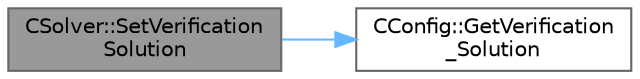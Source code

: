 digraph "CSolver::SetVerificationSolution"
{
 // LATEX_PDF_SIZE
  bgcolor="transparent";
  edge [fontname=Helvetica,fontsize=10,labelfontname=Helvetica,labelfontsize=10];
  node [fontname=Helvetica,fontsize=10,shape=box,height=0.2,width=0.4];
  rankdir="LR";
  Node1 [id="Node000001",label="CSolver::SetVerification\lSolution",height=0.2,width=0.4,color="gray40", fillcolor="grey60", style="filled", fontcolor="black",tooltip="Allocate the memory for the verification solution, if necessary."];
  Node1 -> Node2 [id="edge1_Node000001_Node000002",color="steelblue1",style="solid",tooltip=" "];
  Node2 [id="Node000002",label="CConfig::GetVerification\l_Solution",height=0.2,width=0.4,color="grey40", fillcolor="white", style="filled",URL="$classCConfig.html#a3d43ae436aa518cf213ca2ec6b3dc859",tooltip="Get the verification solution."];
}
